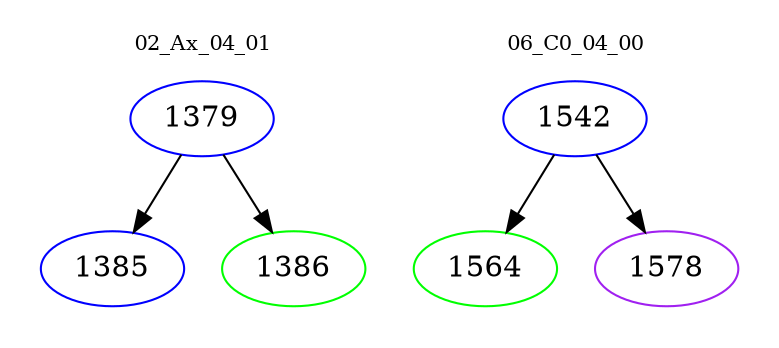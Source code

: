 digraph{
subgraph cluster_0 {
color = white
label = "02_Ax_04_01";
fontsize=10;
T0_1379 [label="1379", color="blue"]
T0_1379 -> T0_1385 [color="black"]
T0_1385 [label="1385", color="blue"]
T0_1379 -> T0_1386 [color="black"]
T0_1386 [label="1386", color="green"]
}
subgraph cluster_1 {
color = white
label = "06_C0_04_00";
fontsize=10;
T1_1542 [label="1542", color="blue"]
T1_1542 -> T1_1564 [color="black"]
T1_1564 [label="1564", color="green"]
T1_1542 -> T1_1578 [color="black"]
T1_1578 [label="1578", color="purple"]
}
}
